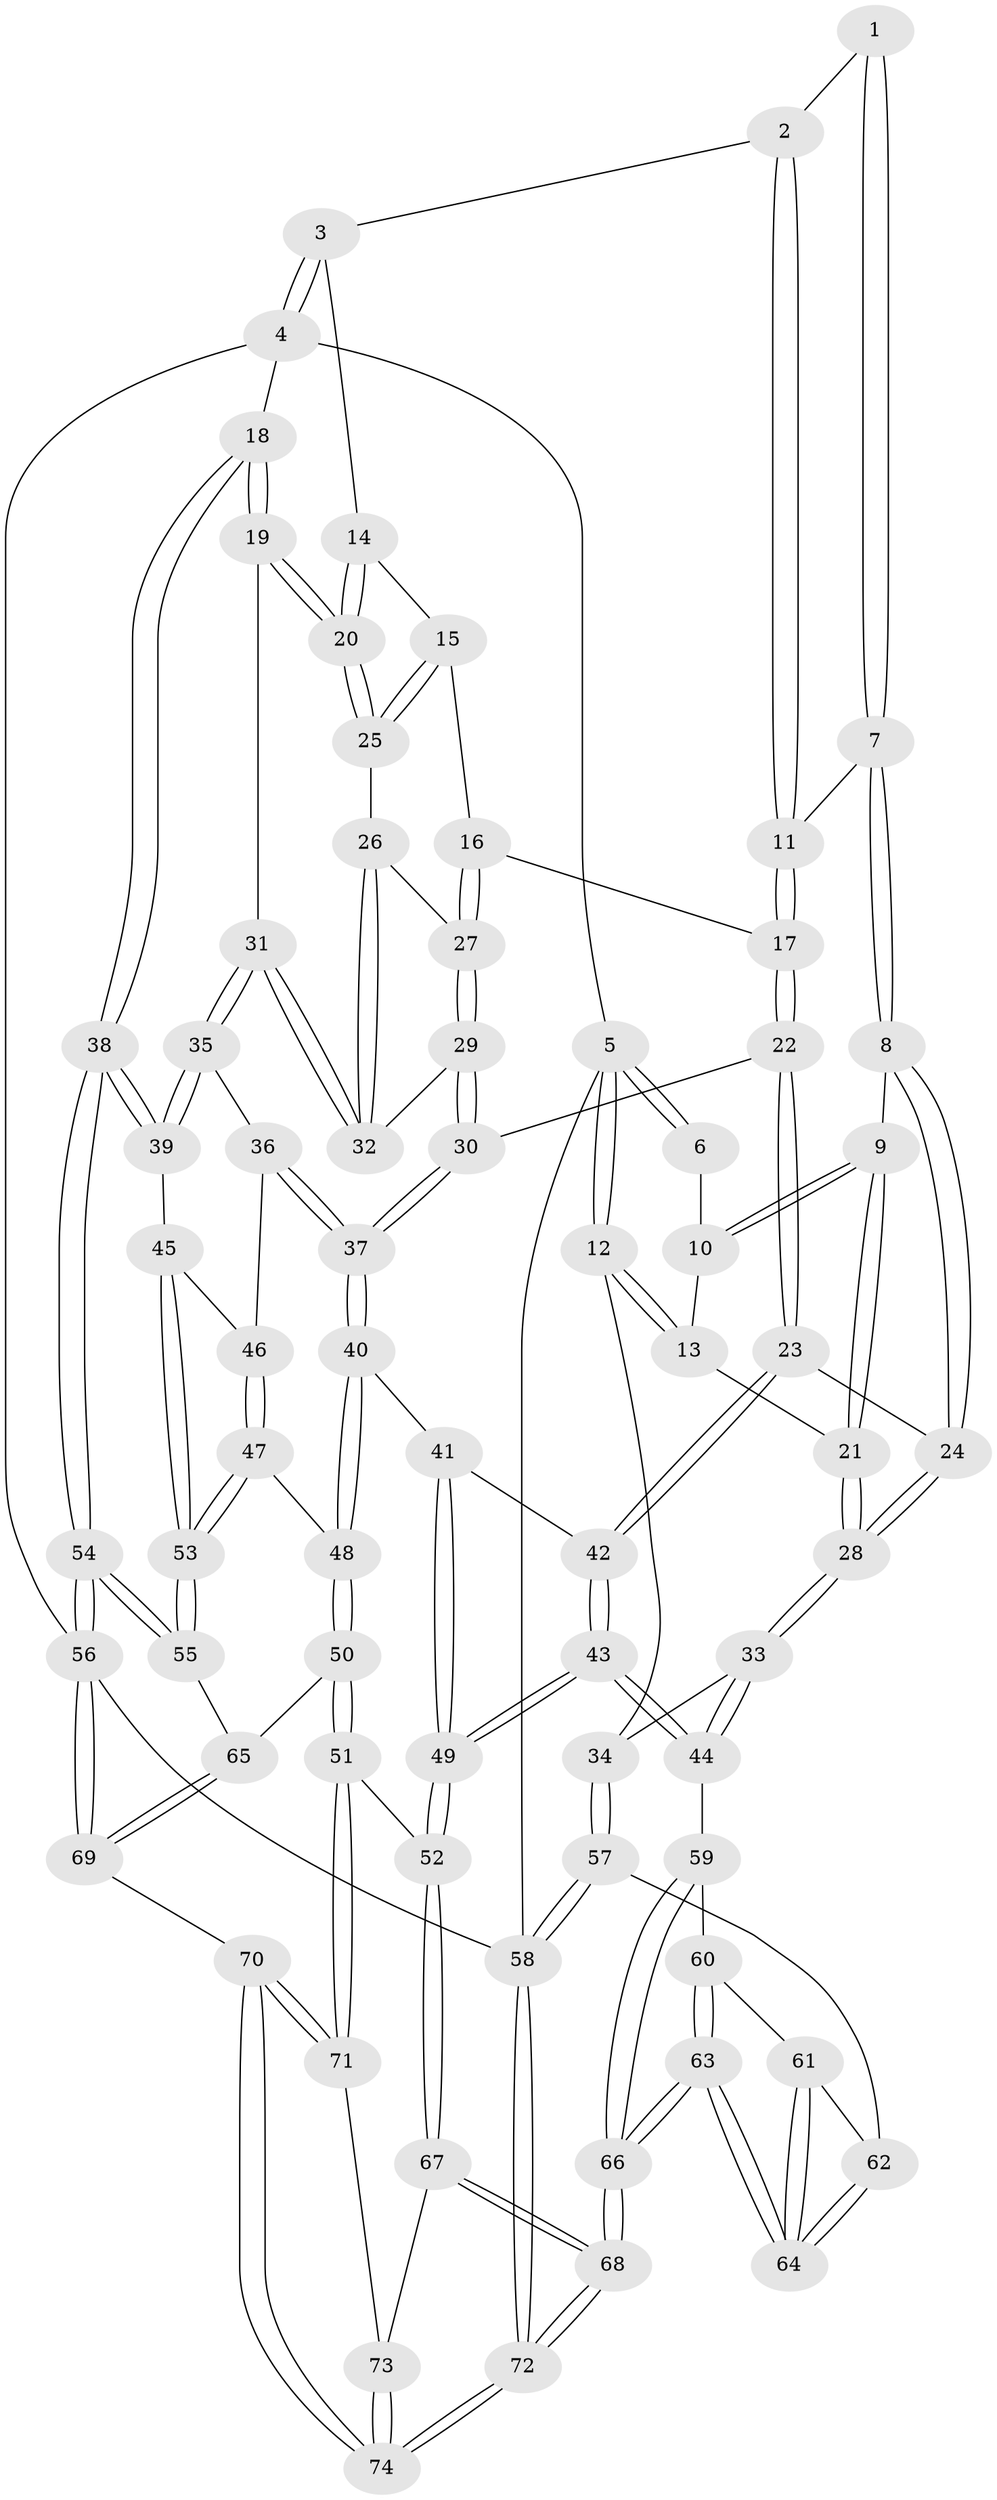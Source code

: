 // Generated by graph-tools (version 1.1) at 2025/27/03/09/25 03:27:17]
// undirected, 74 vertices, 182 edges
graph export_dot {
graph [start="1"]
  node [color=gray90,style=filled];
  1 [pos="+0.26695542789347015+0"];
  2 [pos="+0.4804643649238268+0"];
  3 [pos="+0.8344075261694681+0"];
  4 [pos="+1+0"];
  5 [pos="+0+0"];
  6 [pos="+0.18228545741855168+0"];
  7 [pos="+0.3121714039267542+0.06721900558498216"];
  8 [pos="+0.30683058122861423+0.09658711770443794"];
  9 [pos="+0.20212906603949699+0.07331259521188062"];
  10 [pos="+0.13425174403901233+0"];
  11 [pos="+0.5008842506630184+0.0450126886887113"];
  12 [pos="+0+0.2412524531270483"];
  13 [pos="+0.10797687866142852+0"];
  14 [pos="+0.8258980022611532+0"];
  15 [pos="+0.5976929331473063+0.0928044505328145"];
  16 [pos="+0.5677373919842323+0.09764177211190886"];
  17 [pos="+0.5158501407898596+0.09061494761941402"];
  18 [pos="+1+0.21924263889557075"];
  19 [pos="+0.8546253773188537+0.22131702138940004"];
  20 [pos="+0.7985600613709475+0.11224936204020507"];
  21 [pos="+0.13339867889338294+0.18828882184162293"];
  22 [pos="+0.42158143863840847+0.2595553693215859"];
  23 [pos="+0.40350925055098313+0.2659923722178167"];
  24 [pos="+0.32138361150418554+0.2462823144708013"];
  25 [pos="+0.7033654589788634+0.123959598379754"];
  26 [pos="+0.670518261331726+0.1648658594631993"];
  27 [pos="+0.6198361313435801+0.20231592793176484"];
  28 [pos="+0.12361841844316009+0.30949862245851567"];
  29 [pos="+0.5948330033161416+0.3069612422743732"];
  30 [pos="+0.5897576376139854+0.31018027296468126"];
  31 [pos="+0.8219161865961792+0.27292578508120346"];
  32 [pos="+0.6712850743978888+0.2890314778214273"];
  33 [pos="+0.096718353786004+0.3294379684157951"];
  34 [pos="+0+0.3653170510683487"];
  35 [pos="+0.8216946540655421+0.30834154829891874"];
  36 [pos="+0.7741775538595209+0.4213173229816234"];
  37 [pos="+0.6166821371732367+0.4330172865344839"];
  38 [pos="+1+0.49149974134506713"];
  39 [pos="+0.9676745257016041+0.4799712716412288"];
  40 [pos="+0.6048246786787331+0.4637290518228953"];
  41 [pos="+0.5404573739434134+0.489177087598478"];
  42 [pos="+0.4092289366661148+0.3338433915908626"];
  43 [pos="+0.3677081788971678+0.5827894947122938"];
  44 [pos="+0.29315887315989575+0.5727951885145165"];
  45 [pos="+0.9342188177142411+0.49541717878668734"];
  46 [pos="+0.7822510293428304+0.4494544918854201"];
  47 [pos="+0.7621393792315578+0.5886558266703835"];
  48 [pos="+0.6915101605109124+0.6044629900130433"];
  49 [pos="+0.41240997273007063+0.6140766918751424"];
  50 [pos="+0.6194620479994203+0.695811150762442"];
  51 [pos="+0.5423256723434923+0.7390595310285603"];
  52 [pos="+0.4365569977498217+0.6602995021147073"];
  53 [pos="+0.8223737971107044+0.6144375621475614"];
  54 [pos="+1+0.8817844887008044"];
  55 [pos="+0.8716424111477248+0.6852782043477882"];
  56 [pos="+1+1"];
  57 [pos="+0+0.5682797941336339"];
  58 [pos="+0+1"];
  59 [pos="+0.23705244748163412+0.6208995571539362"];
  60 [pos="+0.1399033507777795+0.632712709183972"];
  61 [pos="+0.11430888660342468+0.6322030089040523"];
  62 [pos="+0+0.5920704937234852"];
  63 [pos="+0.17377768888563064+0.8235065254918309"];
  64 [pos="+0.15664248618940138+0.8068726688084267"];
  65 [pos="+0.7716073443902565+0.7735059072718796"];
  66 [pos="+0.19203487256844237+0.8440827099971033"];
  67 [pos="+0.2688850197764146+0.8368808037759503"];
  68 [pos="+0.19424522373675673+0.8507881078746421"];
  69 [pos="+0.7872710191099357+1"];
  70 [pos="+0.681461386046649+1"];
  71 [pos="+0.5530455623895436+0.9050650258470293"];
  72 [pos="+0+1"];
  73 [pos="+0.39182073509141163+0.9038589484122077"];
  74 [pos="+0.15242545426727186+1"];
  1 -- 2;
  1 -- 7;
  1 -- 7;
  2 -- 3;
  2 -- 11;
  2 -- 11;
  3 -- 4;
  3 -- 4;
  3 -- 14;
  4 -- 5;
  4 -- 18;
  4 -- 56;
  5 -- 6;
  5 -- 6;
  5 -- 12;
  5 -- 12;
  5 -- 58;
  6 -- 10;
  7 -- 8;
  7 -- 8;
  7 -- 11;
  8 -- 9;
  8 -- 24;
  8 -- 24;
  9 -- 10;
  9 -- 10;
  9 -- 21;
  9 -- 21;
  10 -- 13;
  11 -- 17;
  11 -- 17;
  12 -- 13;
  12 -- 13;
  12 -- 34;
  13 -- 21;
  14 -- 15;
  14 -- 20;
  14 -- 20;
  15 -- 16;
  15 -- 25;
  15 -- 25;
  16 -- 17;
  16 -- 27;
  16 -- 27;
  17 -- 22;
  17 -- 22;
  18 -- 19;
  18 -- 19;
  18 -- 38;
  18 -- 38;
  19 -- 20;
  19 -- 20;
  19 -- 31;
  20 -- 25;
  20 -- 25;
  21 -- 28;
  21 -- 28;
  22 -- 23;
  22 -- 23;
  22 -- 30;
  23 -- 24;
  23 -- 42;
  23 -- 42;
  24 -- 28;
  24 -- 28;
  25 -- 26;
  26 -- 27;
  26 -- 32;
  26 -- 32;
  27 -- 29;
  27 -- 29;
  28 -- 33;
  28 -- 33;
  29 -- 30;
  29 -- 30;
  29 -- 32;
  30 -- 37;
  30 -- 37;
  31 -- 32;
  31 -- 32;
  31 -- 35;
  31 -- 35;
  33 -- 34;
  33 -- 44;
  33 -- 44;
  34 -- 57;
  34 -- 57;
  35 -- 36;
  35 -- 39;
  35 -- 39;
  36 -- 37;
  36 -- 37;
  36 -- 46;
  37 -- 40;
  37 -- 40;
  38 -- 39;
  38 -- 39;
  38 -- 54;
  38 -- 54;
  39 -- 45;
  40 -- 41;
  40 -- 48;
  40 -- 48;
  41 -- 42;
  41 -- 49;
  41 -- 49;
  42 -- 43;
  42 -- 43;
  43 -- 44;
  43 -- 44;
  43 -- 49;
  43 -- 49;
  44 -- 59;
  45 -- 46;
  45 -- 53;
  45 -- 53;
  46 -- 47;
  46 -- 47;
  47 -- 48;
  47 -- 53;
  47 -- 53;
  48 -- 50;
  48 -- 50;
  49 -- 52;
  49 -- 52;
  50 -- 51;
  50 -- 51;
  50 -- 65;
  51 -- 52;
  51 -- 71;
  51 -- 71;
  52 -- 67;
  52 -- 67;
  53 -- 55;
  53 -- 55;
  54 -- 55;
  54 -- 55;
  54 -- 56;
  54 -- 56;
  55 -- 65;
  56 -- 69;
  56 -- 69;
  56 -- 58;
  57 -- 58;
  57 -- 58;
  57 -- 62;
  58 -- 72;
  58 -- 72;
  59 -- 60;
  59 -- 66;
  59 -- 66;
  60 -- 61;
  60 -- 63;
  60 -- 63;
  61 -- 62;
  61 -- 64;
  61 -- 64;
  62 -- 64;
  62 -- 64;
  63 -- 64;
  63 -- 64;
  63 -- 66;
  63 -- 66;
  65 -- 69;
  65 -- 69;
  66 -- 68;
  66 -- 68;
  67 -- 68;
  67 -- 68;
  67 -- 73;
  68 -- 72;
  68 -- 72;
  69 -- 70;
  70 -- 71;
  70 -- 71;
  70 -- 74;
  70 -- 74;
  71 -- 73;
  72 -- 74;
  72 -- 74;
  73 -- 74;
  73 -- 74;
}
